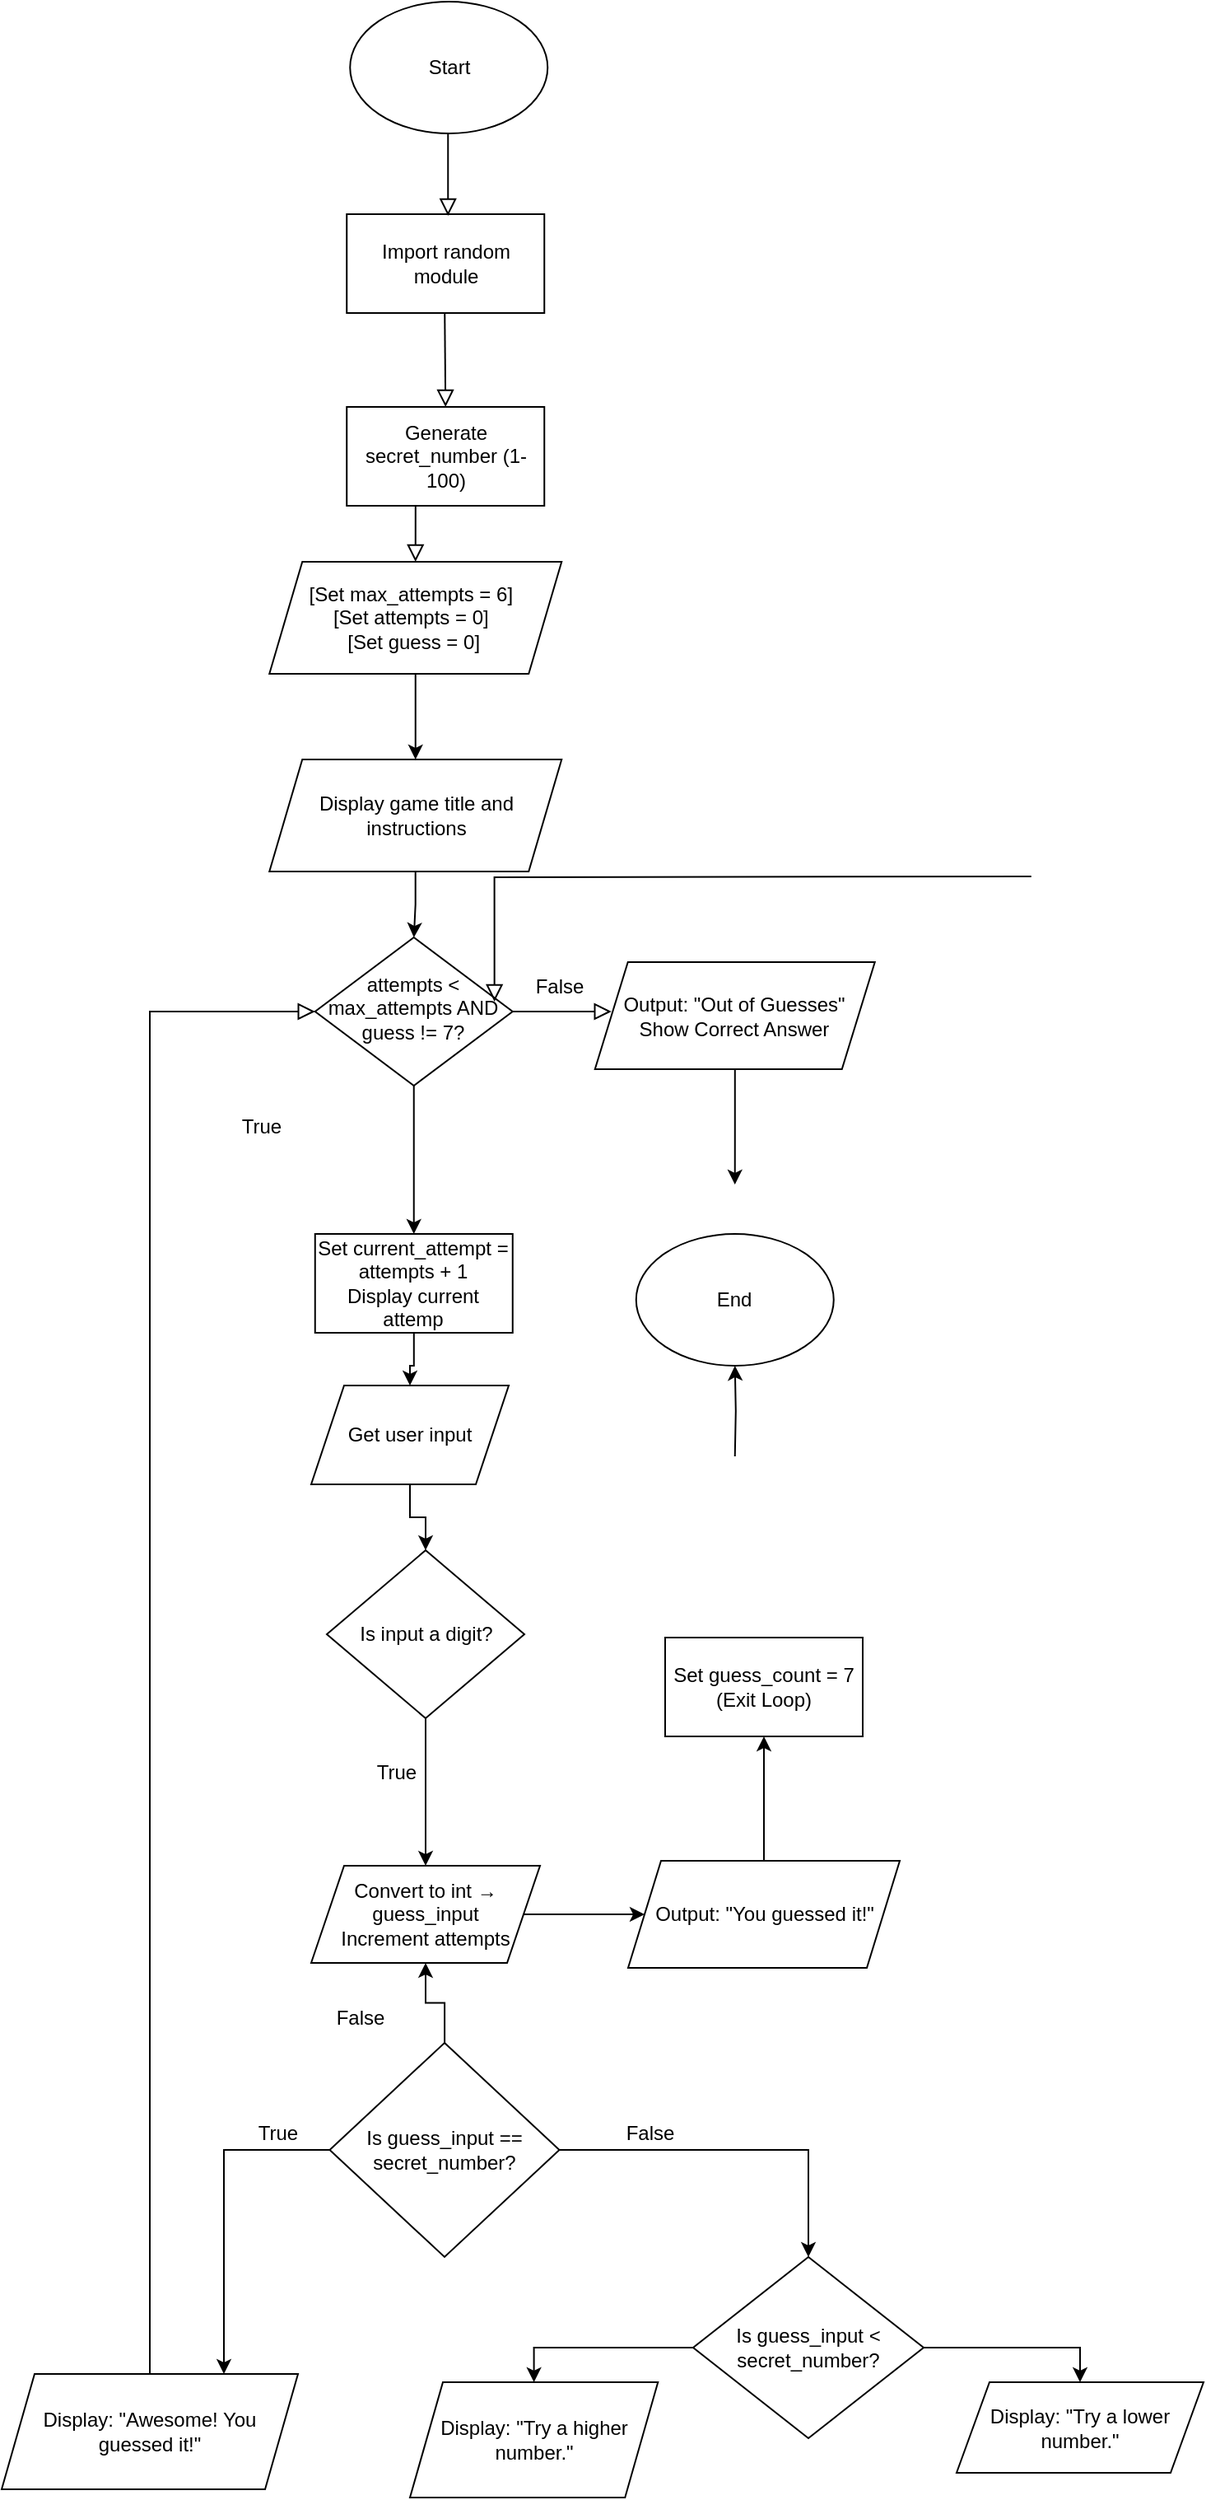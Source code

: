 <mxfile version="26.1.1">
  <diagram name="Page-1" id="0ilGx0-LzVXa4uGQeYYC">
    <mxGraphModel dx="2074" dy="2198" grid="1" gridSize="10" guides="1" tooltips="1" connect="1" arrows="1" fold="1" page="1" pageScale="1" pageWidth="850" pageHeight="1100" math="0" shadow="0">
      <root>
        <mxCell id="0" />
        <mxCell id="1" parent="0" />
        <mxCell id="G4udvpyZ8JozxQHb2qmP-2" value="Start" style="ellipse;whiteSpace=wrap;html=1;" vertex="1" parent="1">
          <mxGeometry x="231.62" y="-240" width="120" height="80" as="geometry" />
        </mxCell>
        <mxCell id="G4udvpyZ8JozxQHb2qmP-42" style="edgeStyle=orthogonalEdgeStyle;rounded=0;orthogonalLoop=1;jettySize=auto;html=1;" edge="1" parent="1" source="G4udvpyZ8JozxQHb2qmP-3" target="G4udvpyZ8JozxQHb2qmP-41">
          <mxGeometry relative="1" as="geometry" />
        </mxCell>
        <mxCell id="G4udvpyZ8JozxQHb2qmP-3" value="&lt;div&gt;[Set max_attempts = 6]&amp;nbsp;&amp;nbsp;&lt;/div&gt;&lt;div&gt;[Set attempts = 0]&amp;nbsp;&amp;nbsp;&lt;/div&gt;&lt;div&gt;[Set guess = 0]&amp;nbsp;&lt;/div&gt;" style="shape=parallelogram;perimeter=parallelogramPerimeter;whiteSpace=wrap;html=1;fixedSize=1;" vertex="1" parent="1">
          <mxGeometry x="182.62" y="100" width="177.5" height="68" as="geometry" />
        </mxCell>
        <mxCell id="G4udvpyZ8JozxQHb2qmP-4" value="" style="rounded=0;html=1;jettySize=auto;orthogonalLoop=1;fontSize=11;endArrow=block;endFill=0;endSize=8;strokeWidth=1;shadow=0;labelBackgroundColor=none;edgeStyle=orthogonalEdgeStyle;exitX=0.5;exitY=1;exitDx=0;exitDy=0;entryX=0.5;entryY=0;entryDx=0;entryDy=0;" edge="1" parent="1" source="G4udvpyZ8JozxQHb2qmP-16" target="G4udvpyZ8JozxQHb2qmP-3">
          <mxGeometry relative="1" as="geometry">
            <mxPoint x="290.62" y="58" as="sourcePoint" />
            <mxPoint x="280.62" y="118" as="targetPoint" />
          </mxGeometry>
        </mxCell>
        <mxCell id="G4udvpyZ8JozxQHb2qmP-47" style="edgeStyle=orthogonalEdgeStyle;rounded=0;orthogonalLoop=1;jettySize=auto;html=1;" edge="1" parent="1" source="G4udvpyZ8JozxQHb2qmP-5" target="G4udvpyZ8JozxQHb2qmP-13">
          <mxGeometry relative="1" as="geometry" />
        </mxCell>
        <mxCell id="G4udvpyZ8JozxQHb2qmP-5" value="attempts &amp;lt; max_attempts AND guess != 7?" style="rhombus;whiteSpace=wrap;html=1;shadow=0;fontFamily=Helvetica;fontSize=12;align=center;strokeWidth=1;spacing=6;spacingTop=-4;" vertex="1" parent="1">
          <mxGeometry x="210.37" y="328" width="120" height="90" as="geometry" />
        </mxCell>
        <mxCell id="G4udvpyZ8JozxQHb2qmP-7" value="" style="rounded=0;html=1;jettySize=auto;orthogonalLoop=1;fontSize=11;endArrow=block;endFill=0;endSize=8;strokeWidth=1;shadow=0;labelBackgroundColor=none;edgeStyle=orthogonalEdgeStyle;exitX=1;exitY=0.5;exitDx=0;exitDy=0;" edge="1" parent="1" source="G4udvpyZ8JozxQHb2qmP-5">
          <mxGeometry relative="1" as="geometry">
            <mxPoint x="490.37" y="448" as="sourcePoint" />
            <mxPoint x="390.37" y="373" as="targetPoint" />
          </mxGeometry>
        </mxCell>
        <mxCell id="G4udvpyZ8JozxQHb2qmP-8" style="edgeStyle=orthogonalEdgeStyle;rounded=0;orthogonalLoop=1;jettySize=auto;html=1;entryX=0.5;entryY=0;entryDx=0;entryDy=0;" edge="1" parent="1" source="G4udvpyZ8JozxQHb2qmP-9">
          <mxGeometry relative="1" as="geometry">
            <mxPoint x="465.37" y="478" as="targetPoint" />
          </mxGeometry>
        </mxCell>
        <mxCell id="G4udvpyZ8JozxQHb2qmP-9" value="Output: &quot;Out of Guesses&quot;&lt;div&gt;Show Correct Answer&lt;/div&gt;" style="shape=parallelogram;perimeter=parallelogramPerimeter;whiteSpace=wrap;html=1;fixedSize=1;" vertex="1" parent="1">
          <mxGeometry x="380.37" y="343" width="170" height="65" as="geometry" />
        </mxCell>
        <mxCell id="G4udvpyZ8JozxQHb2qmP-11" value="True" style="text;strokeColor=none;align=center;fillColor=none;html=1;verticalAlign=middle;whiteSpace=wrap;rounded=0;" vertex="1" parent="1">
          <mxGeometry x="148" y="428" width="60" height="30" as="geometry" />
        </mxCell>
        <mxCell id="G4udvpyZ8JozxQHb2qmP-12" value="End" style="ellipse;whiteSpace=wrap;html=1;" vertex="1" parent="1">
          <mxGeometry x="405.38" y="508" width="120" height="80" as="geometry" />
        </mxCell>
        <mxCell id="G4udvpyZ8JozxQHb2qmP-49" style="edgeStyle=orthogonalEdgeStyle;rounded=0;orthogonalLoop=1;jettySize=auto;html=1;" edge="1" parent="1" source="G4udvpyZ8JozxQHb2qmP-13" target="G4udvpyZ8JozxQHb2qmP-15">
          <mxGeometry relative="1" as="geometry" />
        </mxCell>
        <mxCell id="G4udvpyZ8JozxQHb2qmP-13" value="Set current_attempt = attempts + 1&lt;div&gt;Display current attemp&lt;/div&gt;" style="rounded=0;whiteSpace=wrap;html=1;" vertex="1" parent="1">
          <mxGeometry x="210.38" y="508" width="120" height="60" as="geometry" />
        </mxCell>
        <mxCell id="G4udvpyZ8JozxQHb2qmP-50" style="edgeStyle=orthogonalEdgeStyle;rounded=0;orthogonalLoop=1;jettySize=auto;html=1;entryX=0.5;entryY=0;entryDx=0;entryDy=0;" edge="1" parent="1" source="G4udvpyZ8JozxQHb2qmP-15" target="G4udvpyZ8JozxQHb2qmP-46">
          <mxGeometry relative="1" as="geometry" />
        </mxCell>
        <mxCell id="G4udvpyZ8JozxQHb2qmP-15" value="Get user input" style="shape=parallelogram;perimeter=parallelogramPerimeter;whiteSpace=wrap;html=1;fixedSize=1;" vertex="1" parent="1">
          <mxGeometry x="208" y="600" width="120" height="60" as="geometry" />
        </mxCell>
        <mxCell id="G4udvpyZ8JozxQHb2qmP-16" value="Generate secret_number (1-100)" style="rounded=0;whiteSpace=wrap;html=1;" vertex="1" parent="1">
          <mxGeometry x="229.62" y="6" width="120" height="60" as="geometry" />
        </mxCell>
        <mxCell id="G4udvpyZ8JozxQHb2qmP-53" style="edgeStyle=orthogonalEdgeStyle;rounded=0;orthogonalLoop=1;jettySize=auto;html=1;entryX=0.5;entryY=1;entryDx=0;entryDy=0;" edge="1" parent="1" source="G4udvpyZ8JozxQHb2qmP-18" target="G4udvpyZ8JozxQHb2qmP-51">
          <mxGeometry relative="1" as="geometry" />
        </mxCell>
        <mxCell id="G4udvpyZ8JozxQHb2qmP-56" style="edgeStyle=orthogonalEdgeStyle;rounded=0;orthogonalLoop=1;jettySize=auto;html=1;entryX=0.75;entryY=0;entryDx=0;entryDy=0;" edge="1" parent="1" source="G4udvpyZ8JozxQHb2qmP-18" target="G4udvpyZ8JozxQHb2qmP-21">
          <mxGeometry relative="1" as="geometry">
            <mxPoint x="160" y="1064" as="targetPoint" />
          </mxGeometry>
        </mxCell>
        <mxCell id="G4udvpyZ8JozxQHb2qmP-58" style="edgeStyle=orthogonalEdgeStyle;rounded=0;orthogonalLoop=1;jettySize=auto;html=1;entryX=0.5;entryY=0;entryDx=0;entryDy=0;" edge="1" parent="1" source="G4udvpyZ8JozxQHb2qmP-18" target="G4udvpyZ8JozxQHb2qmP-57">
          <mxGeometry relative="1" as="geometry">
            <mxPoint x="480" y="1064" as="targetPoint" />
          </mxGeometry>
        </mxCell>
        <mxCell id="G4udvpyZ8JozxQHb2qmP-18" value="Is guess_input == secret_number?" style="rhombus;whiteSpace=wrap;html=1;" vertex="1" parent="1">
          <mxGeometry x="219.25" y="999" width="139.5" height="130" as="geometry" />
        </mxCell>
        <mxCell id="G4udvpyZ8JozxQHb2qmP-21" value="Display: &quot;Awesome! You guessed it!&quot;" style="shape=parallelogram;perimeter=parallelogramPerimeter;whiteSpace=wrap;html=1;fixedSize=1;" vertex="1" parent="1">
          <mxGeometry x="20" y="1200" width="180" height="70" as="geometry" />
        </mxCell>
        <mxCell id="G4udvpyZ8JozxQHb2qmP-22" style="edgeStyle=orthogonalEdgeStyle;rounded=0;orthogonalLoop=1;jettySize=auto;html=1;entryX=0.5;entryY=1;entryDx=0;entryDy=0;" edge="1" parent="1" target="G4udvpyZ8JozxQHb2qmP-12">
          <mxGeometry relative="1" as="geometry">
            <mxPoint x="465.38" y="643" as="sourcePoint" />
          </mxGeometry>
        </mxCell>
        <mxCell id="G4udvpyZ8JozxQHb2qmP-23" value="Set guess_count = 7 (Exit Loop)" style="rounded=0;whiteSpace=wrap;html=1;" vertex="1" parent="1">
          <mxGeometry x="423" y="753" width="120" height="60" as="geometry" />
        </mxCell>
        <mxCell id="G4udvpyZ8JozxQHb2qmP-24" value="" style="rounded=0;html=1;jettySize=auto;orthogonalLoop=1;fontSize=11;endArrow=block;endFill=0;endSize=8;strokeWidth=1;shadow=0;labelBackgroundColor=none;edgeStyle=orthogonalEdgeStyle;exitX=0.5;exitY=0;exitDx=0;exitDy=0;entryX=0;entryY=0.5;entryDx=0;entryDy=0;" edge="1" parent="1" source="G4udvpyZ8JozxQHb2qmP-21" target="G4udvpyZ8JozxQHb2qmP-5">
          <mxGeometry relative="1" as="geometry">
            <mxPoint x="73" y="1038" as="sourcePoint" />
            <mxPoint x="120" y="510" as="targetPoint" />
          </mxGeometry>
        </mxCell>
        <mxCell id="G4udvpyZ8JozxQHb2qmP-26" value="Import random module" style="rounded=0;whiteSpace=wrap;html=1;" vertex="1" parent="1">
          <mxGeometry x="229.62" y="-111" width="120" height="60" as="geometry" />
        </mxCell>
        <mxCell id="G4udvpyZ8JozxQHb2qmP-27" value="" style="rounded=0;html=1;jettySize=auto;orthogonalLoop=1;fontSize=11;endArrow=block;endFill=0;endSize=8;strokeWidth=1;shadow=0;labelBackgroundColor=none;edgeStyle=orthogonalEdgeStyle;exitX=0.5;exitY=1;exitDx=0;exitDy=0;entryX=0.5;entryY=0;entryDx=0;entryDy=0;" edge="1" parent="1">
          <mxGeometry relative="1" as="geometry">
            <mxPoint x="291.12" y="-160" as="sourcePoint" />
            <mxPoint x="291.12" y="-110" as="targetPoint" />
          </mxGeometry>
        </mxCell>
        <mxCell id="G4udvpyZ8JozxQHb2qmP-28" value="" style="rounded=0;html=1;jettySize=auto;orthogonalLoop=1;fontSize=11;endArrow=block;endFill=0;endSize=8;strokeWidth=1;shadow=0;labelBackgroundColor=none;edgeStyle=orthogonalEdgeStyle;exitX=0.5;exitY=1;exitDx=0;exitDy=0;entryX=0.5;entryY=0;entryDx=0;entryDy=0;" edge="1" parent="1" target="G4udvpyZ8JozxQHb2qmP-16">
          <mxGeometry relative="1" as="geometry">
            <mxPoint x="289.12" y="-51" as="sourcePoint" />
            <mxPoint x="289.12" y="-1" as="targetPoint" />
          </mxGeometry>
        </mxCell>
        <mxCell id="G4udvpyZ8JozxQHb2qmP-31" style="edgeStyle=orthogonalEdgeStyle;rounded=0;orthogonalLoop=1;jettySize=auto;html=1;" edge="1" parent="1" source="G4udvpyZ8JozxQHb2qmP-32" target="G4udvpyZ8JozxQHb2qmP-23">
          <mxGeometry relative="1" as="geometry" />
        </mxCell>
        <mxCell id="G4udvpyZ8JozxQHb2qmP-32" value="Output: &quot;You guessed it!&quot;" style="shape=parallelogram;perimeter=parallelogramPerimeter;whiteSpace=wrap;html=1;fixedSize=1;" vertex="1" parent="1">
          <mxGeometry x="400.5" y="888.5" width="165" height="65" as="geometry" />
        </mxCell>
        <mxCell id="G4udvpyZ8JozxQHb2qmP-34" value="True" style="text;strokeColor=none;align=center;fillColor=none;html=1;verticalAlign=middle;whiteSpace=wrap;rounded=0;" vertex="1" parent="1">
          <mxGeometry x="229.62" y="820" width="60" height="30" as="geometry" />
        </mxCell>
        <mxCell id="G4udvpyZ8JozxQHb2qmP-35" value="False" style="text;strokeColor=none;align=center;fillColor=none;html=1;verticalAlign=middle;whiteSpace=wrap;rounded=0;" vertex="1" parent="1">
          <mxGeometry x="208" y="969" width="60" height="30" as="geometry" />
        </mxCell>
        <mxCell id="G4udvpyZ8JozxQHb2qmP-36" value="" style="rounded=0;html=1;jettySize=auto;orthogonalLoop=1;fontSize=11;endArrow=block;endFill=0;endSize=8;strokeWidth=1;shadow=0;labelBackgroundColor=none;edgeStyle=orthogonalEdgeStyle;entryX=0.908;entryY=0.433;entryDx=0;entryDy=0;entryPerimeter=0;" edge="1" parent="1" target="G4udvpyZ8JozxQHb2qmP-5">
          <mxGeometry relative="1" as="geometry">
            <mxPoint x="645.37" y="291" as="sourcePoint" />
            <mxPoint x="550.87" y="319" as="targetPoint" />
          </mxGeometry>
        </mxCell>
        <mxCell id="G4udvpyZ8JozxQHb2qmP-38" value="False" style="text;strokeColor=none;align=center;fillColor=none;html=1;verticalAlign=middle;whiteSpace=wrap;rounded=0;" vertex="1" parent="1">
          <mxGeometry x="329.37" y="343" width="60" height="30" as="geometry" />
        </mxCell>
        <mxCell id="G4udvpyZ8JozxQHb2qmP-39" value="True" style="text;strokeColor=none;align=center;fillColor=none;html=1;verticalAlign=middle;whiteSpace=wrap;rounded=0;" vertex="1" parent="1">
          <mxGeometry x="157.5" y="1039" width="60" height="30" as="geometry" />
        </mxCell>
        <mxCell id="G4udvpyZ8JozxQHb2qmP-40" value="False" style="text;strokeColor=none;align=center;fillColor=none;html=1;verticalAlign=middle;whiteSpace=wrap;rounded=0;" vertex="1" parent="1">
          <mxGeometry x="384" y="1039" width="60" height="30" as="geometry" />
        </mxCell>
        <mxCell id="G4udvpyZ8JozxQHb2qmP-43" style="edgeStyle=orthogonalEdgeStyle;rounded=0;orthogonalLoop=1;jettySize=auto;html=1;" edge="1" parent="1" source="G4udvpyZ8JozxQHb2qmP-41" target="G4udvpyZ8JozxQHb2qmP-5">
          <mxGeometry relative="1" as="geometry" />
        </mxCell>
        <mxCell id="G4udvpyZ8JozxQHb2qmP-41" value="Display game title and instructions" style="shape=parallelogram;perimeter=parallelogramPerimeter;whiteSpace=wrap;html=1;fixedSize=1;" vertex="1" parent="1">
          <mxGeometry x="182.62" y="220" width="177.5" height="68" as="geometry" />
        </mxCell>
        <mxCell id="G4udvpyZ8JozxQHb2qmP-52" style="edgeStyle=orthogonalEdgeStyle;rounded=0;orthogonalLoop=1;jettySize=auto;html=1;exitX=0.5;exitY=1;exitDx=0;exitDy=0;entryX=0.5;entryY=0;entryDx=0;entryDy=0;" edge="1" parent="1" source="G4udvpyZ8JozxQHb2qmP-46" target="G4udvpyZ8JozxQHb2qmP-51">
          <mxGeometry relative="1" as="geometry" />
        </mxCell>
        <mxCell id="G4udvpyZ8JozxQHb2qmP-46" value="Is input a digit?" style="rhombus;whiteSpace=wrap;html=1;" vertex="1" parent="1">
          <mxGeometry x="217.5" y="700" width="120" height="102" as="geometry" />
        </mxCell>
        <mxCell id="G4udvpyZ8JozxQHb2qmP-54" style="edgeStyle=orthogonalEdgeStyle;rounded=0;orthogonalLoop=1;jettySize=auto;html=1;entryX=0;entryY=0.5;entryDx=0;entryDy=0;" edge="1" parent="1" source="G4udvpyZ8JozxQHb2qmP-51" target="G4udvpyZ8JozxQHb2qmP-32">
          <mxGeometry relative="1" as="geometry" />
        </mxCell>
        <mxCell id="G4udvpyZ8JozxQHb2qmP-51" value="Convert to int → guess_input&lt;div&gt;Increment attempts&lt;/div&gt;" style="shape=parallelogram;perimeter=parallelogramPerimeter;whiteSpace=wrap;html=1;fixedSize=1;" vertex="1" parent="1">
          <mxGeometry x="208" y="891.5" width="139" height="59" as="geometry" />
        </mxCell>
        <mxCell id="G4udvpyZ8JozxQHb2qmP-59" style="edgeStyle=orthogonalEdgeStyle;rounded=0;orthogonalLoop=1;jettySize=auto;html=1;entryX=0.5;entryY=0;entryDx=0;entryDy=0;" edge="1" parent="1" source="G4udvpyZ8JozxQHb2qmP-57" target="G4udvpyZ8JozxQHb2qmP-60">
          <mxGeometry relative="1" as="geometry">
            <mxPoint x="360" y="1184" as="targetPoint" />
          </mxGeometry>
        </mxCell>
        <mxCell id="G4udvpyZ8JozxQHb2qmP-62" style="edgeStyle=orthogonalEdgeStyle;rounded=0;orthogonalLoop=1;jettySize=auto;html=1;entryX=0.5;entryY=0;entryDx=0;entryDy=0;" edge="1" parent="1" source="G4udvpyZ8JozxQHb2qmP-57" target="G4udvpyZ8JozxQHb2qmP-61">
          <mxGeometry relative="1" as="geometry">
            <mxPoint x="650" y="1184" as="targetPoint" />
          </mxGeometry>
        </mxCell>
        <mxCell id="G4udvpyZ8JozxQHb2qmP-57" value="Is guess_input &lt; secret_number?" style="rhombus;whiteSpace=wrap;html=1;" vertex="1" parent="1">
          <mxGeometry x="440" y="1129" width="140" height="110" as="geometry" />
        </mxCell>
        <mxCell id="G4udvpyZ8JozxQHb2qmP-60" value="Display: &quot;Try a higher number.&quot;" style="shape=parallelogram;perimeter=parallelogramPerimeter;whiteSpace=wrap;html=1;fixedSize=1;" vertex="1" parent="1">
          <mxGeometry x="268" y="1205" width="150.63" height="70" as="geometry" />
        </mxCell>
        <mxCell id="G4udvpyZ8JozxQHb2qmP-61" value="Display: &quot;Try a lower number.&quot;" style="shape=parallelogram;perimeter=parallelogramPerimeter;whiteSpace=wrap;html=1;fixedSize=1;" vertex="1" parent="1">
          <mxGeometry x="600" y="1205" width="150" height="55" as="geometry" />
        </mxCell>
      </root>
    </mxGraphModel>
  </diagram>
</mxfile>

